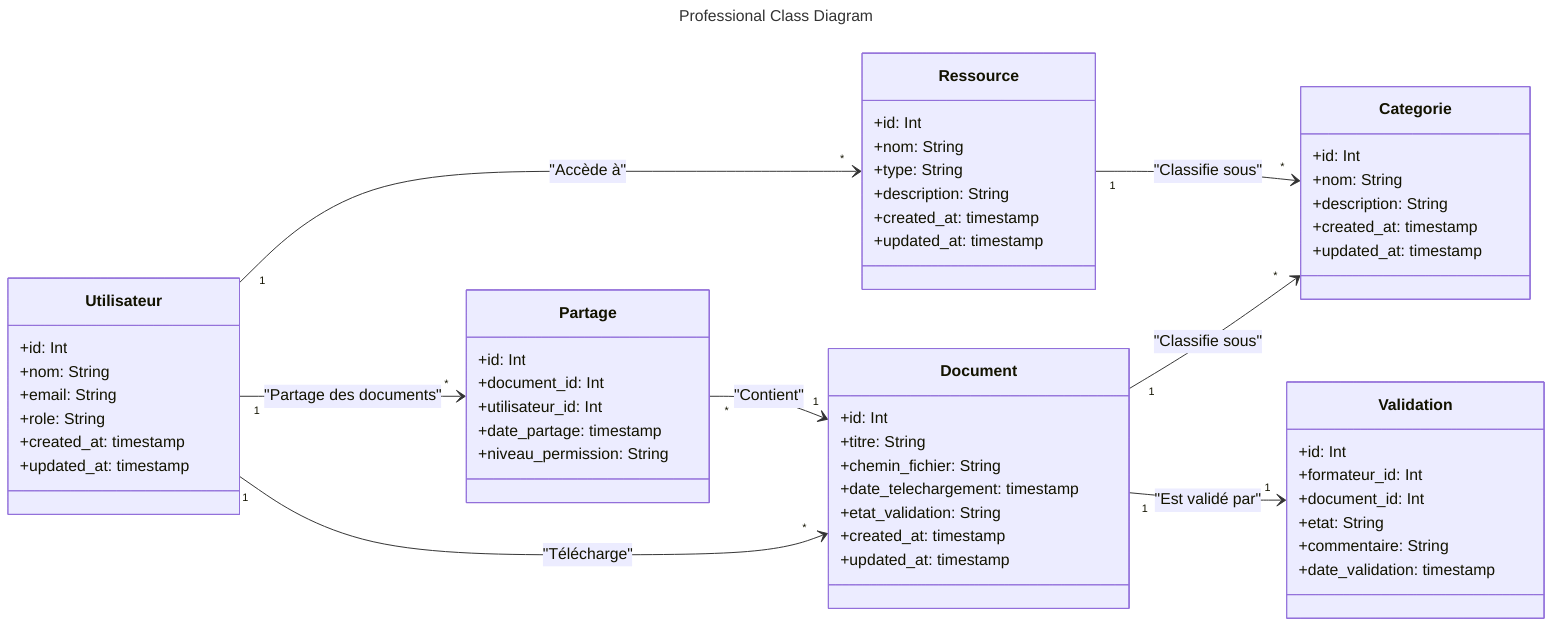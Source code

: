 ---
title: Professional Class Diagram
---

classDiagram
    direction LR

    %% Define classes
    class Utilisateur {
        +id: Int
        +nom: String
        +email: String
        +role: String
        +created_at: timestamp
        +updated_at: timestamp
    }

    class Document {
        +id: Int
        +titre: String
        +chemin_fichier: String
        +date_telechargement: timestamp
        +etat_validation: String
        +created_at: timestamp
        +updated_at: timestamp
    }

    class Ressource {
        +id: Int
        +nom: String
        +type: String
        +description: String
        +created_at: timestamp
        +updated_at: timestamp
    }

    class Categorie {
        +id: Int
        +nom: String
        +description: String
        +created_at: timestamp
        +updated_at: timestamp
    }

    class Partage {
        +id: Int
        +document_id: Int
        +utilisateur_id: Int
        +date_partage: timestamp
        +niveau_permission: String
    }

    class Validation {
        +id: Int
        +formateur_id: Int
        +document_id: Int
        +etat: String
        +commentaire: String
        +date_validation: timestamp
    }

    %% Define relationships
    Utilisateur "1" --> "*" Document : "Télécharge"
    Utilisateur "1" --> "*" Partage : "Partage des documents"
    Partage "*" --> "1" Document : "Contient"
    Utilisateur "1" --> "*" Ressource : "Accède à"
    Document "1" --> "*" Categorie : "Classifie sous"
    Ressource "1" --> "*" Categorie : "Classifie sous"
    Document "1" --> "1" Validation : "Est validé par"